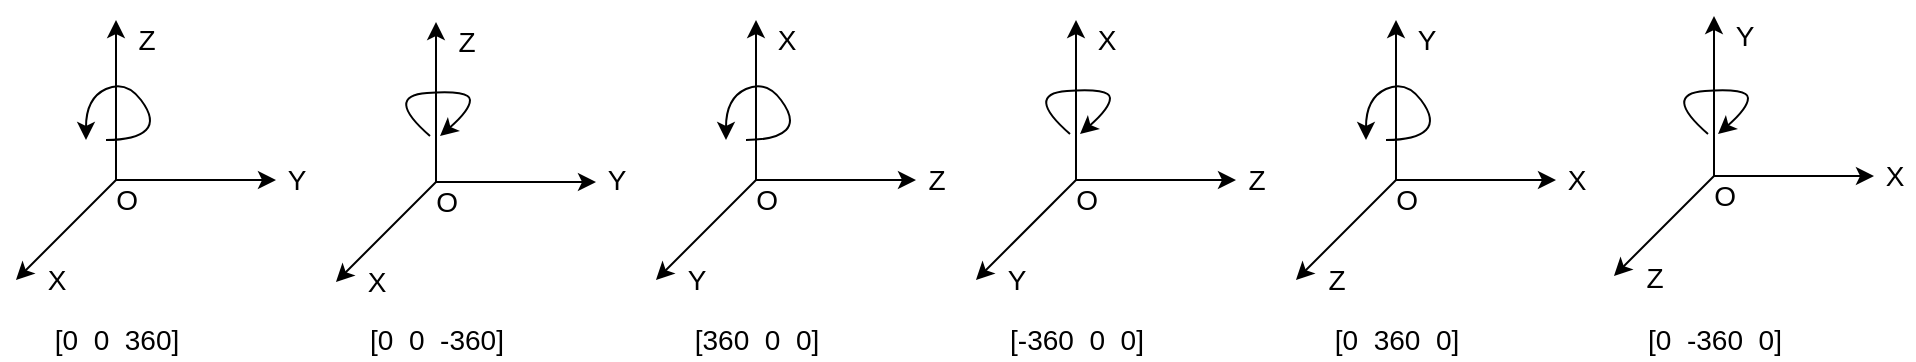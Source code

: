 <mxfile version="16.2.7" type="github">
  <diagram id="Vof5An9lQpi0S1Zq8uU-" name="Page-1">
    <mxGraphModel dx="1350" dy="805" grid="1" gridSize="10" guides="1" tooltips="1" connect="1" arrows="1" fold="1" page="1" pageScale="1" pageWidth="850" pageHeight="1100" math="0" shadow="0">
      <root>
        <mxCell id="0" />
        <mxCell id="1" parent="0" />
        <mxCell id="m09n2iZaMvHmgW29_Yog-1" value="" style="endArrow=classic;html=1;rounded=0;" edge="1" parent="1">
          <mxGeometry width="50" height="50" relative="1" as="geometry">
            <mxPoint x="400" y="440" as="sourcePoint" />
            <mxPoint x="400" y="360" as="targetPoint" />
          </mxGeometry>
        </mxCell>
        <mxCell id="m09n2iZaMvHmgW29_Yog-2" value="" style="endArrow=classic;html=1;rounded=0;" edge="1" parent="1">
          <mxGeometry width="50" height="50" relative="1" as="geometry">
            <mxPoint x="400" y="440" as="sourcePoint" />
            <mxPoint x="480" y="440" as="targetPoint" />
          </mxGeometry>
        </mxCell>
        <mxCell id="m09n2iZaMvHmgW29_Yog-4" value="" style="endArrow=classic;html=1;rounded=0;" edge="1" parent="1">
          <mxGeometry width="50" height="50" relative="1" as="geometry">
            <mxPoint x="400" y="440" as="sourcePoint" />
            <mxPoint x="350" y="490" as="targetPoint" />
          </mxGeometry>
        </mxCell>
        <mxCell id="m09n2iZaMvHmgW29_Yog-5" value="&lt;font style=&quot;font-size: 14px&quot;&gt;X&lt;/font&gt;" style="text;html=1;align=center;verticalAlign=middle;resizable=0;points=[];autosize=1;strokeColor=none;fillColor=none;" vertex="1" parent="1">
          <mxGeometry x="405" y="360" width="20" height="20" as="geometry" />
        </mxCell>
        <mxCell id="m09n2iZaMvHmgW29_Yog-6" value="&lt;font style=&quot;font-size: 14px&quot;&gt;Z&lt;/font&gt;" style="text;html=1;align=center;verticalAlign=middle;resizable=0;points=[];autosize=1;strokeColor=none;fillColor=none;" vertex="1" parent="1">
          <mxGeometry x="480" y="430" width="20" height="20" as="geometry" />
        </mxCell>
        <mxCell id="m09n2iZaMvHmgW29_Yog-7" value="&lt;font style=&quot;font-size: 14px&quot;&gt;Y&lt;/font&gt;" style="text;html=1;align=center;verticalAlign=middle;resizable=0;points=[];autosize=1;strokeColor=none;fillColor=none;" vertex="1" parent="1">
          <mxGeometry x="360" y="480" width="20" height="20" as="geometry" />
        </mxCell>
        <mxCell id="m09n2iZaMvHmgW29_Yog-8" value="" style="endArrow=classic;html=1;fontSize=14;curved=1;" edge="1" parent="1">
          <mxGeometry width="50" height="50" relative="1" as="geometry">
            <mxPoint x="395" y="420" as="sourcePoint" />
            <mxPoint x="385" y="420" as="targetPoint" />
            <Array as="points">
              <mxPoint x="410" y="420" />
              <mxPoint x="420" y="410" />
              <mxPoint x="405" y="390" />
              <mxPoint x="385" y="399" />
            </Array>
          </mxGeometry>
        </mxCell>
        <mxCell id="m09n2iZaMvHmgW29_Yog-11" value="O" style="text;html=1;align=center;verticalAlign=middle;resizable=0;points=[];autosize=1;strokeColor=none;fillColor=none;fontSize=14;" vertex="1" parent="1">
          <mxGeometry x="390" y="440" width="30" height="20" as="geometry" />
        </mxCell>
        <mxCell id="m09n2iZaMvHmgW29_Yog-12" value="" style="endArrow=classic;html=1;rounded=0;" edge="1" parent="1">
          <mxGeometry width="50" height="50" relative="1" as="geometry">
            <mxPoint x="560" y="440" as="sourcePoint" />
            <mxPoint x="560" y="360" as="targetPoint" />
          </mxGeometry>
        </mxCell>
        <mxCell id="m09n2iZaMvHmgW29_Yog-13" value="" style="endArrow=classic;html=1;rounded=0;" edge="1" parent="1">
          <mxGeometry width="50" height="50" relative="1" as="geometry">
            <mxPoint x="560" y="440" as="sourcePoint" />
            <mxPoint x="640" y="440" as="targetPoint" />
          </mxGeometry>
        </mxCell>
        <mxCell id="m09n2iZaMvHmgW29_Yog-14" value="" style="endArrow=classic;html=1;rounded=0;" edge="1" parent="1">
          <mxGeometry width="50" height="50" relative="1" as="geometry">
            <mxPoint x="560" y="440" as="sourcePoint" />
            <mxPoint x="510" y="490" as="targetPoint" />
          </mxGeometry>
        </mxCell>
        <mxCell id="m09n2iZaMvHmgW29_Yog-15" value="&lt;font style=&quot;font-size: 14px&quot;&gt;X&lt;/font&gt;" style="text;html=1;align=center;verticalAlign=middle;resizable=0;points=[];autosize=1;strokeColor=none;fillColor=none;" vertex="1" parent="1">
          <mxGeometry x="565" y="360" width="20" height="20" as="geometry" />
        </mxCell>
        <mxCell id="m09n2iZaMvHmgW29_Yog-16" value="&lt;font style=&quot;font-size: 14px&quot;&gt;Z&lt;/font&gt;" style="text;html=1;align=center;verticalAlign=middle;resizable=0;points=[];autosize=1;strokeColor=none;fillColor=none;" vertex="1" parent="1">
          <mxGeometry x="640" y="430" width="20" height="20" as="geometry" />
        </mxCell>
        <mxCell id="m09n2iZaMvHmgW29_Yog-17" value="&lt;font style=&quot;font-size: 14px&quot;&gt;Y&lt;/font&gt;" style="text;html=1;align=center;verticalAlign=middle;resizable=0;points=[];autosize=1;strokeColor=none;fillColor=none;" vertex="1" parent="1">
          <mxGeometry x="520" y="480" width="20" height="20" as="geometry" />
        </mxCell>
        <mxCell id="m09n2iZaMvHmgW29_Yog-19" value="O" style="text;html=1;align=center;verticalAlign=middle;resizable=0;points=[];autosize=1;strokeColor=none;fillColor=none;fontSize=14;" vertex="1" parent="1">
          <mxGeometry x="550" y="440" width="30" height="20" as="geometry" />
        </mxCell>
        <mxCell id="m09n2iZaMvHmgW29_Yog-20" value="" style="endArrow=classic;html=1;rounded=0;" edge="1" parent="1">
          <mxGeometry width="50" height="50" relative="1" as="geometry">
            <mxPoint x="80" y="440" as="sourcePoint" />
            <mxPoint x="80" y="360" as="targetPoint" />
          </mxGeometry>
        </mxCell>
        <mxCell id="m09n2iZaMvHmgW29_Yog-21" value="" style="endArrow=classic;html=1;rounded=0;" edge="1" parent="1">
          <mxGeometry width="50" height="50" relative="1" as="geometry">
            <mxPoint x="80" y="440" as="sourcePoint" />
            <mxPoint x="160" y="440" as="targetPoint" />
          </mxGeometry>
        </mxCell>
        <mxCell id="m09n2iZaMvHmgW29_Yog-22" value="" style="endArrow=classic;html=1;rounded=0;" edge="1" parent="1">
          <mxGeometry width="50" height="50" relative="1" as="geometry">
            <mxPoint x="80" y="440" as="sourcePoint" />
            <mxPoint x="30" y="490" as="targetPoint" />
          </mxGeometry>
        </mxCell>
        <mxCell id="m09n2iZaMvHmgW29_Yog-23" value="&lt;font style=&quot;font-size: 14px&quot;&gt;Z&lt;/font&gt;" style="text;html=1;align=center;verticalAlign=middle;resizable=0;points=[];autosize=1;strokeColor=none;fillColor=none;" vertex="1" parent="1">
          <mxGeometry x="85" y="360" width="20" height="20" as="geometry" />
        </mxCell>
        <mxCell id="m09n2iZaMvHmgW29_Yog-24" value="&lt;font style=&quot;font-size: 14px&quot;&gt;X&lt;/font&gt;" style="text;html=1;align=center;verticalAlign=middle;resizable=0;points=[];autosize=1;strokeColor=none;fillColor=none;" vertex="1" parent="1">
          <mxGeometry x="40" y="480" width="20" height="20" as="geometry" />
        </mxCell>
        <mxCell id="m09n2iZaMvHmgW29_Yog-25" value="" style="endArrow=classic;html=1;fontSize=14;curved=1;" edge="1" parent="1">
          <mxGeometry width="50" height="50" relative="1" as="geometry">
            <mxPoint x="75" y="420" as="sourcePoint" />
            <mxPoint x="65" y="420" as="targetPoint" />
            <Array as="points">
              <mxPoint x="90" y="420" />
              <mxPoint x="100" y="410" />
              <mxPoint x="85" y="390" />
              <mxPoint x="65" y="399" />
            </Array>
          </mxGeometry>
        </mxCell>
        <mxCell id="m09n2iZaMvHmgW29_Yog-26" value="O" style="text;html=1;align=center;verticalAlign=middle;resizable=0;points=[];autosize=1;strokeColor=none;fillColor=none;fontSize=14;" vertex="1" parent="1">
          <mxGeometry x="70" y="440" width="30" height="20" as="geometry" />
        </mxCell>
        <mxCell id="m09n2iZaMvHmgW29_Yog-27" value="" style="endArrow=classic;html=1;rounded=0;" edge="1" parent="1">
          <mxGeometry width="50" height="50" relative="1" as="geometry">
            <mxPoint x="240" y="441" as="sourcePoint" />
            <mxPoint x="240" y="361" as="targetPoint" />
          </mxGeometry>
        </mxCell>
        <mxCell id="m09n2iZaMvHmgW29_Yog-28" value="" style="endArrow=classic;html=1;rounded=0;" edge="1" parent="1">
          <mxGeometry width="50" height="50" relative="1" as="geometry">
            <mxPoint x="240" y="441" as="sourcePoint" />
            <mxPoint x="320" y="441" as="targetPoint" />
          </mxGeometry>
        </mxCell>
        <mxCell id="m09n2iZaMvHmgW29_Yog-29" value="" style="endArrow=classic;html=1;rounded=0;" edge="1" parent="1">
          <mxGeometry width="50" height="50" relative="1" as="geometry">
            <mxPoint x="240" y="441" as="sourcePoint" />
            <mxPoint x="190" y="491" as="targetPoint" />
          </mxGeometry>
        </mxCell>
        <mxCell id="m09n2iZaMvHmgW29_Yog-30" value="&lt;font style=&quot;font-size: 14px&quot;&gt;Z&lt;/font&gt;" style="text;html=1;align=center;verticalAlign=middle;resizable=0;points=[];autosize=1;strokeColor=none;fillColor=none;" vertex="1" parent="1">
          <mxGeometry x="245" y="361" width="20" height="20" as="geometry" />
        </mxCell>
        <mxCell id="m09n2iZaMvHmgW29_Yog-31" value="&lt;font style=&quot;font-size: 14px&quot;&gt;X&lt;/font&gt;" style="text;html=1;align=center;verticalAlign=middle;resizable=0;points=[];autosize=1;strokeColor=none;fillColor=none;" vertex="1" parent="1">
          <mxGeometry x="200" y="481" width="20" height="20" as="geometry" />
        </mxCell>
        <mxCell id="m09n2iZaMvHmgW29_Yog-33" value="O" style="text;html=1;align=center;verticalAlign=middle;resizable=0;points=[];autosize=1;strokeColor=none;fillColor=none;fontSize=14;" vertex="1" parent="1">
          <mxGeometry x="230" y="441" width="30" height="20" as="geometry" />
        </mxCell>
        <mxCell id="m09n2iZaMvHmgW29_Yog-34" value="" style="endArrow=classic;html=1;rounded=0;" edge="1" parent="1">
          <mxGeometry width="50" height="50" relative="1" as="geometry">
            <mxPoint x="720" y="440" as="sourcePoint" />
            <mxPoint x="720" y="360" as="targetPoint" />
          </mxGeometry>
        </mxCell>
        <mxCell id="m09n2iZaMvHmgW29_Yog-35" value="" style="endArrow=classic;html=1;rounded=0;" edge="1" parent="1">
          <mxGeometry width="50" height="50" relative="1" as="geometry">
            <mxPoint x="720" y="440" as="sourcePoint" />
            <mxPoint x="800" y="440" as="targetPoint" />
          </mxGeometry>
        </mxCell>
        <mxCell id="m09n2iZaMvHmgW29_Yog-36" value="" style="endArrow=classic;html=1;rounded=0;" edge="1" parent="1">
          <mxGeometry width="50" height="50" relative="1" as="geometry">
            <mxPoint x="720" y="440" as="sourcePoint" />
            <mxPoint x="670" y="490" as="targetPoint" />
          </mxGeometry>
        </mxCell>
        <mxCell id="m09n2iZaMvHmgW29_Yog-37" value="&lt;font style=&quot;font-size: 14px&quot;&gt;Y&lt;/font&gt;" style="text;html=1;align=center;verticalAlign=middle;resizable=0;points=[];autosize=1;strokeColor=none;fillColor=none;" vertex="1" parent="1">
          <mxGeometry x="725" y="360" width="20" height="20" as="geometry" />
        </mxCell>
        <mxCell id="m09n2iZaMvHmgW29_Yog-38" value="&lt;font style=&quot;font-size: 14px&quot;&gt;X&lt;/font&gt;" style="text;html=1;align=center;verticalAlign=middle;resizable=0;points=[];autosize=1;strokeColor=none;fillColor=none;" vertex="1" parent="1">
          <mxGeometry x="800" y="430" width="20" height="20" as="geometry" />
        </mxCell>
        <mxCell id="m09n2iZaMvHmgW29_Yog-39" value="&lt;font style=&quot;font-size: 14px&quot;&gt;Z&lt;/font&gt;" style="text;html=1;align=center;verticalAlign=middle;resizable=0;points=[];autosize=1;strokeColor=none;fillColor=none;" vertex="1" parent="1">
          <mxGeometry x="680" y="480" width="20" height="20" as="geometry" />
        </mxCell>
        <mxCell id="m09n2iZaMvHmgW29_Yog-40" value="" style="endArrow=classic;html=1;fontSize=14;curved=1;" edge="1" parent="1">
          <mxGeometry width="50" height="50" relative="1" as="geometry">
            <mxPoint x="715" y="420" as="sourcePoint" />
            <mxPoint x="705" y="420" as="targetPoint" />
            <Array as="points">
              <mxPoint x="730" y="420" />
              <mxPoint x="740" y="410" />
              <mxPoint x="725" y="390" />
              <mxPoint x="705" y="399" />
            </Array>
          </mxGeometry>
        </mxCell>
        <mxCell id="m09n2iZaMvHmgW29_Yog-41" value="O" style="text;html=1;align=center;verticalAlign=middle;resizable=0;points=[];autosize=1;strokeColor=none;fillColor=none;fontSize=14;" vertex="1" parent="1">
          <mxGeometry x="710" y="440" width="30" height="20" as="geometry" />
        </mxCell>
        <mxCell id="m09n2iZaMvHmgW29_Yog-42" value="" style="endArrow=classic;html=1;rounded=0;" edge="1" parent="1">
          <mxGeometry width="50" height="50" relative="1" as="geometry">
            <mxPoint x="879" y="438" as="sourcePoint" />
            <mxPoint x="879" y="358" as="targetPoint" />
          </mxGeometry>
        </mxCell>
        <mxCell id="m09n2iZaMvHmgW29_Yog-43" value="" style="endArrow=classic;html=1;rounded=0;" edge="1" parent="1">
          <mxGeometry width="50" height="50" relative="1" as="geometry">
            <mxPoint x="879" y="438" as="sourcePoint" />
            <mxPoint x="959" y="438" as="targetPoint" />
          </mxGeometry>
        </mxCell>
        <mxCell id="m09n2iZaMvHmgW29_Yog-44" value="" style="endArrow=classic;html=1;rounded=0;" edge="1" parent="1">
          <mxGeometry width="50" height="50" relative="1" as="geometry">
            <mxPoint x="879" y="438" as="sourcePoint" />
            <mxPoint x="829" y="488" as="targetPoint" />
          </mxGeometry>
        </mxCell>
        <mxCell id="m09n2iZaMvHmgW29_Yog-45" value="&lt;font style=&quot;font-size: 14px&quot;&gt;Y&lt;/font&gt;" style="text;html=1;align=center;verticalAlign=middle;resizable=0;points=[];autosize=1;strokeColor=none;fillColor=none;" vertex="1" parent="1">
          <mxGeometry x="884" y="358" width="20" height="20" as="geometry" />
        </mxCell>
        <mxCell id="m09n2iZaMvHmgW29_Yog-46" value="&lt;font style=&quot;font-size: 14px&quot;&gt;X&lt;/font&gt;" style="text;html=1;align=center;verticalAlign=middle;resizable=0;points=[];autosize=1;strokeColor=none;fillColor=none;" vertex="1" parent="1">
          <mxGeometry x="959" y="428" width="20" height="20" as="geometry" />
        </mxCell>
        <mxCell id="m09n2iZaMvHmgW29_Yog-47" value="&lt;font style=&quot;font-size: 14px&quot;&gt;Z&lt;/font&gt;" style="text;html=1;align=center;verticalAlign=middle;resizable=0;points=[];autosize=1;strokeColor=none;fillColor=none;" vertex="1" parent="1">
          <mxGeometry x="839" y="479" width="20" height="20" as="geometry" />
        </mxCell>
        <mxCell id="m09n2iZaMvHmgW29_Yog-49" value="O" style="text;html=1;align=center;verticalAlign=middle;resizable=0;points=[];autosize=1;strokeColor=none;fillColor=none;fontSize=14;" vertex="1" parent="1">
          <mxGeometry x="869" y="438" width="30" height="20" as="geometry" />
        </mxCell>
        <mxCell id="m09n2iZaMvHmgW29_Yog-54" value="" style="curved=1;endArrow=classic;html=1;fontSize=14;" edge="1" parent="1">
          <mxGeometry width="50" height="50" relative="1" as="geometry">
            <mxPoint x="237" y="418" as="sourcePoint" />
            <mxPoint x="242" y="418" as="targetPoint" />
            <Array as="points">
              <mxPoint x="214" y="398" />
              <mxPoint x="257" y="395" />
              <mxPoint x="257" y="405" />
            </Array>
          </mxGeometry>
        </mxCell>
        <mxCell id="m09n2iZaMvHmgW29_Yog-55" value="" style="curved=1;endArrow=classic;html=1;fontSize=14;" edge="1" parent="1">
          <mxGeometry width="50" height="50" relative="1" as="geometry">
            <mxPoint x="557" y="417" as="sourcePoint" />
            <mxPoint x="562" y="417" as="targetPoint" />
            <Array as="points">
              <mxPoint x="534" y="397" />
              <mxPoint x="577" y="394" />
              <mxPoint x="577" y="404" />
            </Array>
          </mxGeometry>
        </mxCell>
        <mxCell id="m09n2iZaMvHmgW29_Yog-56" value="" style="curved=1;endArrow=classic;html=1;fontSize=14;" edge="1" parent="1">
          <mxGeometry width="50" height="50" relative="1" as="geometry">
            <mxPoint x="876" y="417" as="sourcePoint" />
            <mxPoint x="881" y="417" as="targetPoint" />
            <Array as="points">
              <mxPoint x="853" y="397" />
              <mxPoint x="896" y="394" />
              <mxPoint x="896" y="404" />
            </Array>
          </mxGeometry>
        </mxCell>
        <mxCell id="m09n2iZaMvHmgW29_Yog-57" value="[0&amp;nbsp; 0&amp;nbsp; 360]" style="text;html=1;align=center;verticalAlign=middle;resizable=0;points=[];autosize=1;strokeColor=none;fillColor=none;fontSize=14;" vertex="1" parent="1">
          <mxGeometry x="40" y="510" width="80" height="20" as="geometry" />
        </mxCell>
        <mxCell id="m09n2iZaMvHmgW29_Yog-58" value="[0&amp;nbsp; 0&amp;nbsp; -360]" style="text;html=1;align=center;verticalAlign=middle;resizable=0;points=[];autosize=1;strokeColor=none;fillColor=none;fontSize=14;" vertex="1" parent="1">
          <mxGeometry x="200" y="510" width="80" height="20" as="geometry" />
        </mxCell>
        <mxCell id="m09n2iZaMvHmgW29_Yog-59" value="[360&amp;nbsp; 0&amp;nbsp; 0]" style="text;html=1;align=center;verticalAlign=middle;resizable=0;points=[];autosize=1;strokeColor=none;fillColor=none;fontSize=14;" vertex="1" parent="1">
          <mxGeometry x="360" y="510" width="80" height="20" as="geometry" />
        </mxCell>
        <mxCell id="m09n2iZaMvHmgW29_Yog-60" value="[-360&amp;nbsp; 0&amp;nbsp; 0]" style="text;html=1;align=center;verticalAlign=middle;resizable=0;points=[];autosize=1;strokeColor=none;fillColor=none;fontSize=14;" vertex="1" parent="1">
          <mxGeometry x="520" y="510" width="80" height="20" as="geometry" />
        </mxCell>
        <mxCell id="m09n2iZaMvHmgW29_Yog-61" value="[0&amp;nbsp; 360&amp;nbsp; 0]" style="text;html=1;align=center;verticalAlign=middle;resizable=0;points=[];autosize=1;strokeColor=none;fillColor=none;fontSize=14;" vertex="1" parent="1">
          <mxGeometry x="680" y="510" width="80" height="20" as="geometry" />
        </mxCell>
        <mxCell id="m09n2iZaMvHmgW29_Yog-62" value="[0&amp;nbsp; -360&amp;nbsp; 0]" style="text;html=1;align=center;verticalAlign=middle;resizable=0;points=[];autosize=1;strokeColor=none;fillColor=none;fontSize=14;" vertex="1" parent="1">
          <mxGeometry x="839" y="510" width="80" height="20" as="geometry" />
        </mxCell>
        <mxCell id="m09n2iZaMvHmgW29_Yog-63" value="Y" style="text;html=1;align=center;verticalAlign=middle;resizable=0;points=[];autosize=1;strokeColor=none;fillColor=none;fontSize=14;" vertex="1" parent="1">
          <mxGeometry x="160" y="430" width="20" height="20" as="geometry" />
        </mxCell>
        <mxCell id="m09n2iZaMvHmgW29_Yog-64" value="Y" style="text;html=1;align=center;verticalAlign=middle;resizable=0;points=[];autosize=1;strokeColor=none;fillColor=none;fontSize=14;" vertex="1" parent="1">
          <mxGeometry x="320" y="430" width="20" height="20" as="geometry" />
        </mxCell>
      </root>
    </mxGraphModel>
  </diagram>
</mxfile>
